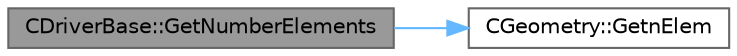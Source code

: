 digraph "CDriverBase::GetNumberElements"
{
 // LATEX_PDF_SIZE
  bgcolor="transparent";
  edge [fontname=Helvetica,fontsize=10,labelfontname=Helvetica,labelfontsize=10];
  node [fontname=Helvetica,fontsize=10,shape=box,height=0.2,width=0.4];
  rankdir="LR";
  Node1 [id="Node000001",label="CDriverBase::GetNumberElements",height=0.2,width=0.4,color="gray40", fillcolor="grey60", style="filled", fontcolor="black",tooltip="Get the number of elements in the mesh."];
  Node1 -> Node2 [id="edge1_Node000001_Node000002",color="steelblue1",style="solid",tooltip=" "];
  Node2 [id="Node000002",label="CGeometry::GetnElem",height=0.2,width=0.4,color="grey40", fillcolor="white", style="filled",URL="$classCGeometry.html#a3cac58e3b4dd3f8350bd308acb7e3bc1",tooltip="Get number of elements."];
}
